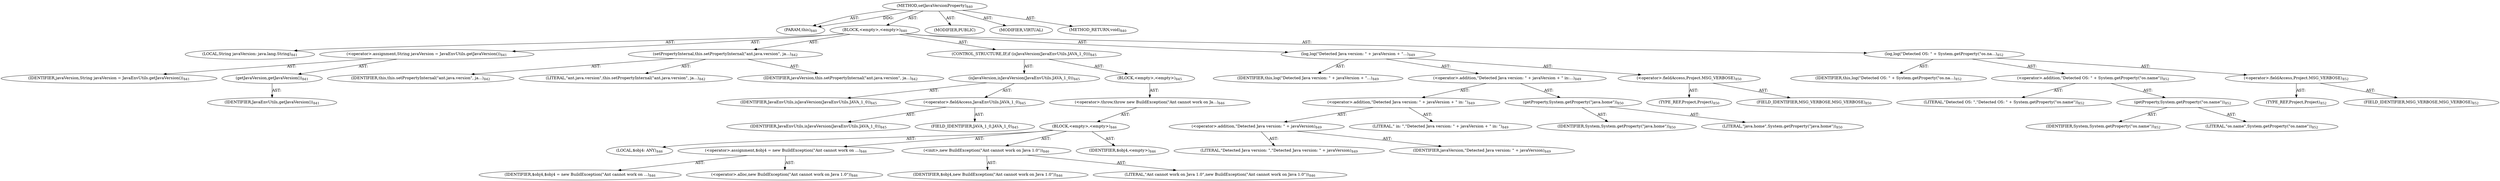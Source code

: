 digraph "setJavaVersionProperty" {  
"111669149742" [label = <(METHOD,setJavaVersionProperty)<SUB>840</SUB>> ]
"115964117026" [label = <(PARAM,this)<SUB>840</SUB>> ]
"25769803837" [label = <(BLOCK,&lt;empty&gt;,&lt;empty&gt;)<SUB>840</SUB>> ]
"94489280531" [label = <(LOCAL,String javaVersion: java.lang.String)<SUB>841</SUB>> ]
"30064771291" [label = <(&lt;operator&gt;.assignment,String javaVersion = JavaEnvUtils.getJavaVersion())<SUB>841</SUB>> ]
"68719476999" [label = <(IDENTIFIER,javaVersion,String javaVersion = JavaEnvUtils.getJavaVersion())<SUB>841</SUB>> ]
"30064771292" [label = <(getJavaVersion,getJavaVersion())<SUB>841</SUB>> ]
"68719477000" [label = <(IDENTIFIER,JavaEnvUtils,getJavaVersion())<SUB>841</SUB>> ]
"30064771293" [label = <(setPropertyInternal,this.setPropertyInternal(&quot;ant.java.version&quot;, ja...)<SUB>842</SUB>> ]
"68719476780" [label = <(IDENTIFIER,this,this.setPropertyInternal(&quot;ant.java.version&quot;, ja...)<SUB>842</SUB>> ]
"90194313246" [label = <(LITERAL,&quot;ant.java.version&quot;,this.setPropertyInternal(&quot;ant.java.version&quot;, ja...)<SUB>842</SUB>> ]
"68719477001" [label = <(IDENTIFIER,javaVersion,this.setPropertyInternal(&quot;ant.java.version&quot;, ja...)<SUB>842</SUB>> ]
"47244640267" [label = <(CONTROL_STRUCTURE,IF,if (isJavaVersion(JavaEnvUtils.JAVA_1_0)))<SUB>845</SUB>> ]
"30064771294" [label = <(isJavaVersion,isJavaVersion(JavaEnvUtils.JAVA_1_0))<SUB>845</SUB>> ]
"68719477002" [label = <(IDENTIFIER,JavaEnvUtils,isJavaVersion(JavaEnvUtils.JAVA_1_0))<SUB>845</SUB>> ]
"30064771295" [label = <(&lt;operator&gt;.fieldAccess,JavaEnvUtils.JAVA_1_0)<SUB>845</SUB>> ]
"68719477003" [label = <(IDENTIFIER,JavaEnvUtils,isJavaVersion(JavaEnvUtils.JAVA_1_0))<SUB>845</SUB>> ]
"55834574905" [label = <(FIELD_IDENTIFIER,JAVA_1_0,JAVA_1_0)<SUB>845</SUB>> ]
"25769803838" [label = <(BLOCK,&lt;empty&gt;,&lt;empty&gt;)<SUB>845</SUB>> ]
"30064771296" [label = <(&lt;operator&gt;.throw,throw new BuildException(&quot;Ant cannot work on Ja...)<SUB>846</SUB>> ]
"25769803839" [label = <(BLOCK,&lt;empty&gt;,&lt;empty&gt;)<SUB>846</SUB>> ]
"94489280532" [label = <(LOCAL,$obj4: ANY)<SUB>846</SUB>> ]
"30064771297" [label = <(&lt;operator&gt;.assignment,$obj4 = new BuildException(&quot;Ant cannot work on ...)<SUB>846</SUB>> ]
"68719477004" [label = <(IDENTIFIER,$obj4,$obj4 = new BuildException(&quot;Ant cannot work on ...)<SUB>846</SUB>> ]
"30064771298" [label = <(&lt;operator&gt;.alloc,new BuildException(&quot;Ant cannot work on Java 1.0&quot;))<SUB>846</SUB>> ]
"30064771299" [label = <(&lt;init&gt;,new BuildException(&quot;Ant cannot work on Java 1.0&quot;))<SUB>846</SUB>> ]
"68719477005" [label = <(IDENTIFIER,$obj4,new BuildException(&quot;Ant cannot work on Java 1.0&quot;))<SUB>846</SUB>> ]
"90194313247" [label = <(LITERAL,&quot;Ant cannot work on Java 1.0&quot;,new BuildException(&quot;Ant cannot work on Java 1.0&quot;))<SUB>846</SUB>> ]
"68719477006" [label = <(IDENTIFIER,$obj4,&lt;empty&gt;)<SUB>846</SUB>> ]
"30064771300" [label = <(log,log(&quot;Detected Java version: &quot; + javaVersion + &quot;...)<SUB>849</SUB>> ]
"68719476781" [label = <(IDENTIFIER,this,log(&quot;Detected Java version: &quot; + javaVersion + &quot;...)<SUB>849</SUB>> ]
"30064771301" [label = <(&lt;operator&gt;.addition,&quot;Detected Java version: &quot; + javaVersion + &quot; in:...)<SUB>849</SUB>> ]
"30064771302" [label = <(&lt;operator&gt;.addition,&quot;Detected Java version: &quot; + javaVersion + &quot; in: &quot;)<SUB>849</SUB>> ]
"30064771303" [label = <(&lt;operator&gt;.addition,&quot;Detected Java version: &quot; + javaVersion)<SUB>849</SUB>> ]
"90194313248" [label = <(LITERAL,&quot;Detected Java version: &quot;,&quot;Detected Java version: &quot; + javaVersion)<SUB>849</SUB>> ]
"68719477007" [label = <(IDENTIFIER,javaVersion,&quot;Detected Java version: &quot; + javaVersion)<SUB>849</SUB>> ]
"90194313249" [label = <(LITERAL,&quot; in: &quot;,&quot;Detected Java version: &quot; + javaVersion + &quot; in: &quot;)<SUB>849</SUB>> ]
"30064771304" [label = <(getProperty,System.getProperty(&quot;java.home&quot;))<SUB>850</SUB>> ]
"68719477008" [label = <(IDENTIFIER,System,System.getProperty(&quot;java.home&quot;))<SUB>850</SUB>> ]
"90194313250" [label = <(LITERAL,&quot;java.home&quot;,System.getProperty(&quot;java.home&quot;))<SUB>850</SUB>> ]
"30064771305" [label = <(&lt;operator&gt;.fieldAccess,Project.MSG_VERBOSE)<SUB>850</SUB>> ]
"180388626439" [label = <(TYPE_REF,Project,Project)<SUB>850</SUB>> ]
"55834574906" [label = <(FIELD_IDENTIFIER,MSG_VERBOSE,MSG_VERBOSE)<SUB>850</SUB>> ]
"30064771306" [label = <(log,log(&quot;Detected OS: &quot; + System.getProperty(&quot;os.na...)<SUB>852</SUB>> ]
"68719476782" [label = <(IDENTIFIER,this,log(&quot;Detected OS: &quot; + System.getProperty(&quot;os.na...)<SUB>852</SUB>> ]
"30064771307" [label = <(&lt;operator&gt;.addition,&quot;Detected OS: &quot; + System.getProperty(&quot;os.name&quot;))<SUB>852</SUB>> ]
"90194313251" [label = <(LITERAL,&quot;Detected OS: &quot;,&quot;Detected OS: &quot; + System.getProperty(&quot;os.name&quot;))<SUB>852</SUB>> ]
"30064771308" [label = <(getProperty,System.getProperty(&quot;os.name&quot;))<SUB>852</SUB>> ]
"68719477009" [label = <(IDENTIFIER,System,System.getProperty(&quot;os.name&quot;))<SUB>852</SUB>> ]
"90194313252" [label = <(LITERAL,&quot;os.name&quot;,System.getProperty(&quot;os.name&quot;))<SUB>852</SUB>> ]
"30064771309" [label = <(&lt;operator&gt;.fieldAccess,Project.MSG_VERBOSE)<SUB>852</SUB>> ]
"180388626440" [label = <(TYPE_REF,Project,Project)<SUB>852</SUB>> ]
"55834574907" [label = <(FIELD_IDENTIFIER,MSG_VERBOSE,MSG_VERBOSE)<SUB>852</SUB>> ]
"133143986315" [label = <(MODIFIER,PUBLIC)> ]
"133143986316" [label = <(MODIFIER,VIRTUAL)> ]
"128849018926" [label = <(METHOD_RETURN,void)<SUB>840</SUB>> ]
  "111669149742" -> "115964117026"  [ label = "AST: "] 
  "111669149742" -> "25769803837"  [ label = "AST: "] 
  "111669149742" -> "133143986315"  [ label = "AST: "] 
  "111669149742" -> "133143986316"  [ label = "AST: "] 
  "111669149742" -> "128849018926"  [ label = "AST: "] 
  "25769803837" -> "94489280531"  [ label = "AST: "] 
  "25769803837" -> "30064771291"  [ label = "AST: "] 
  "25769803837" -> "30064771293"  [ label = "AST: "] 
  "25769803837" -> "47244640267"  [ label = "AST: "] 
  "25769803837" -> "30064771300"  [ label = "AST: "] 
  "25769803837" -> "30064771306"  [ label = "AST: "] 
  "30064771291" -> "68719476999"  [ label = "AST: "] 
  "30064771291" -> "30064771292"  [ label = "AST: "] 
  "30064771292" -> "68719477000"  [ label = "AST: "] 
  "30064771293" -> "68719476780"  [ label = "AST: "] 
  "30064771293" -> "90194313246"  [ label = "AST: "] 
  "30064771293" -> "68719477001"  [ label = "AST: "] 
  "47244640267" -> "30064771294"  [ label = "AST: "] 
  "47244640267" -> "25769803838"  [ label = "AST: "] 
  "30064771294" -> "68719477002"  [ label = "AST: "] 
  "30064771294" -> "30064771295"  [ label = "AST: "] 
  "30064771295" -> "68719477003"  [ label = "AST: "] 
  "30064771295" -> "55834574905"  [ label = "AST: "] 
  "25769803838" -> "30064771296"  [ label = "AST: "] 
  "30064771296" -> "25769803839"  [ label = "AST: "] 
  "25769803839" -> "94489280532"  [ label = "AST: "] 
  "25769803839" -> "30064771297"  [ label = "AST: "] 
  "25769803839" -> "30064771299"  [ label = "AST: "] 
  "25769803839" -> "68719477006"  [ label = "AST: "] 
  "30064771297" -> "68719477004"  [ label = "AST: "] 
  "30064771297" -> "30064771298"  [ label = "AST: "] 
  "30064771299" -> "68719477005"  [ label = "AST: "] 
  "30064771299" -> "90194313247"  [ label = "AST: "] 
  "30064771300" -> "68719476781"  [ label = "AST: "] 
  "30064771300" -> "30064771301"  [ label = "AST: "] 
  "30064771300" -> "30064771305"  [ label = "AST: "] 
  "30064771301" -> "30064771302"  [ label = "AST: "] 
  "30064771301" -> "30064771304"  [ label = "AST: "] 
  "30064771302" -> "30064771303"  [ label = "AST: "] 
  "30064771302" -> "90194313249"  [ label = "AST: "] 
  "30064771303" -> "90194313248"  [ label = "AST: "] 
  "30064771303" -> "68719477007"  [ label = "AST: "] 
  "30064771304" -> "68719477008"  [ label = "AST: "] 
  "30064771304" -> "90194313250"  [ label = "AST: "] 
  "30064771305" -> "180388626439"  [ label = "AST: "] 
  "30064771305" -> "55834574906"  [ label = "AST: "] 
  "30064771306" -> "68719476782"  [ label = "AST: "] 
  "30064771306" -> "30064771307"  [ label = "AST: "] 
  "30064771306" -> "30064771309"  [ label = "AST: "] 
  "30064771307" -> "90194313251"  [ label = "AST: "] 
  "30064771307" -> "30064771308"  [ label = "AST: "] 
  "30064771308" -> "68719477009"  [ label = "AST: "] 
  "30064771308" -> "90194313252"  [ label = "AST: "] 
  "30064771309" -> "180388626440"  [ label = "AST: "] 
  "30064771309" -> "55834574907"  [ label = "AST: "] 
  "111669149742" -> "115964117026"  [ label = "DDG: "] 
}
